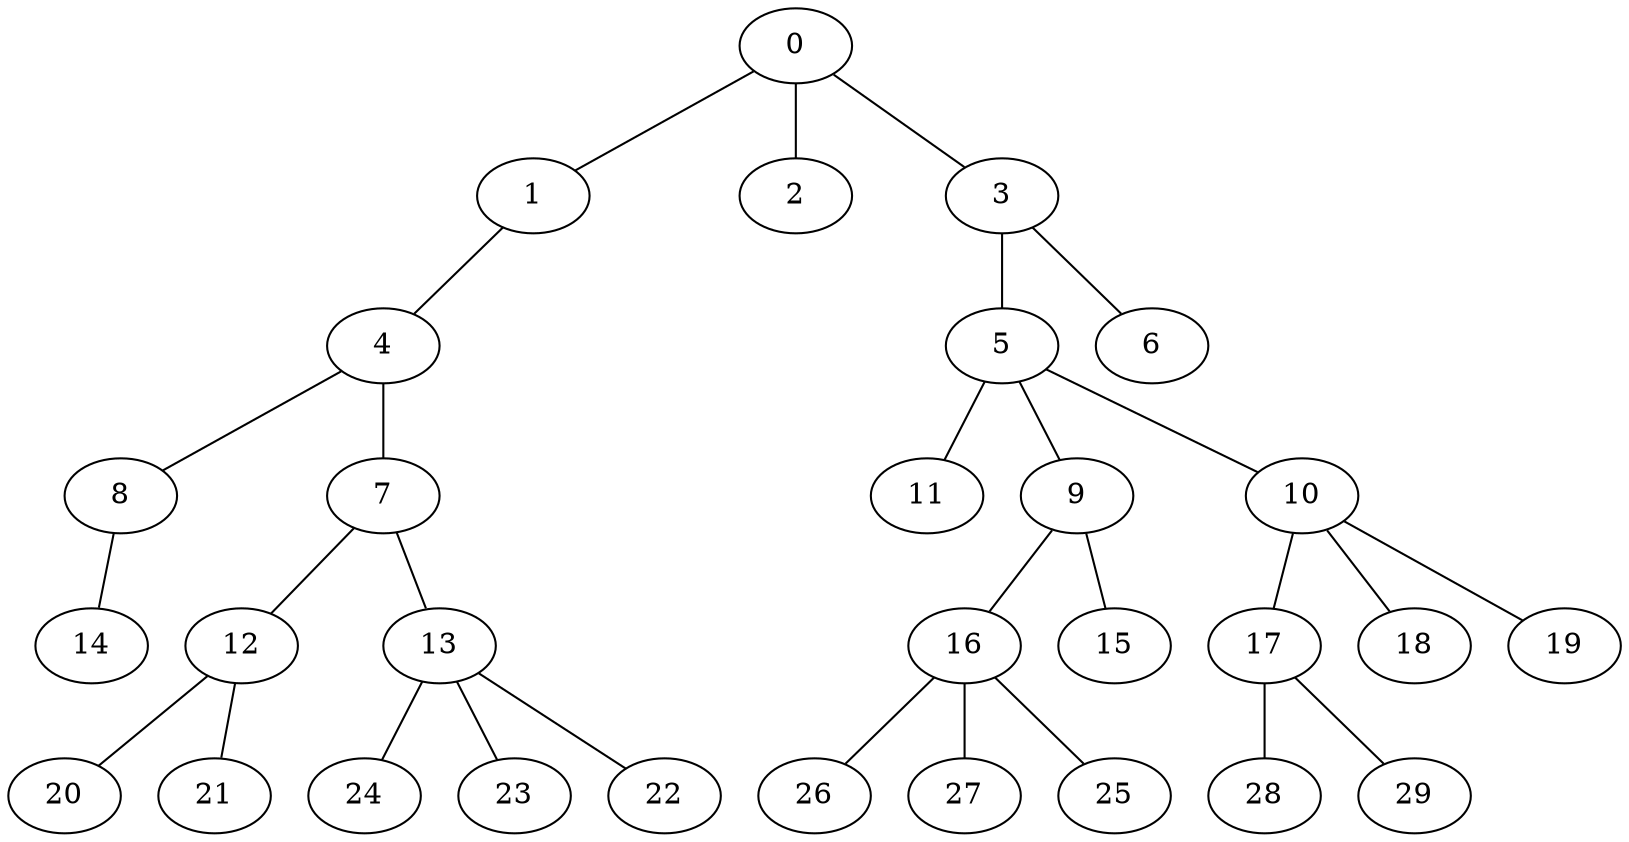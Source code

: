 
graph graphname {
    0 -- 1
0 -- 2
0 -- 3
1 -- 4
3 -- 5
3 -- 6
4 -- 8
4 -- 7
5 -- 11
5 -- 9
5 -- 10
7 -- 12
7 -- 13
8 -- 14
9 -- 16
9 -- 15
10 -- 17
10 -- 18
10 -- 19
12 -- 20
12 -- 21
13 -- 24
13 -- 23
13 -- 22
16 -- 26
16 -- 27
16 -- 25
17 -- 28
17 -- 29

}
